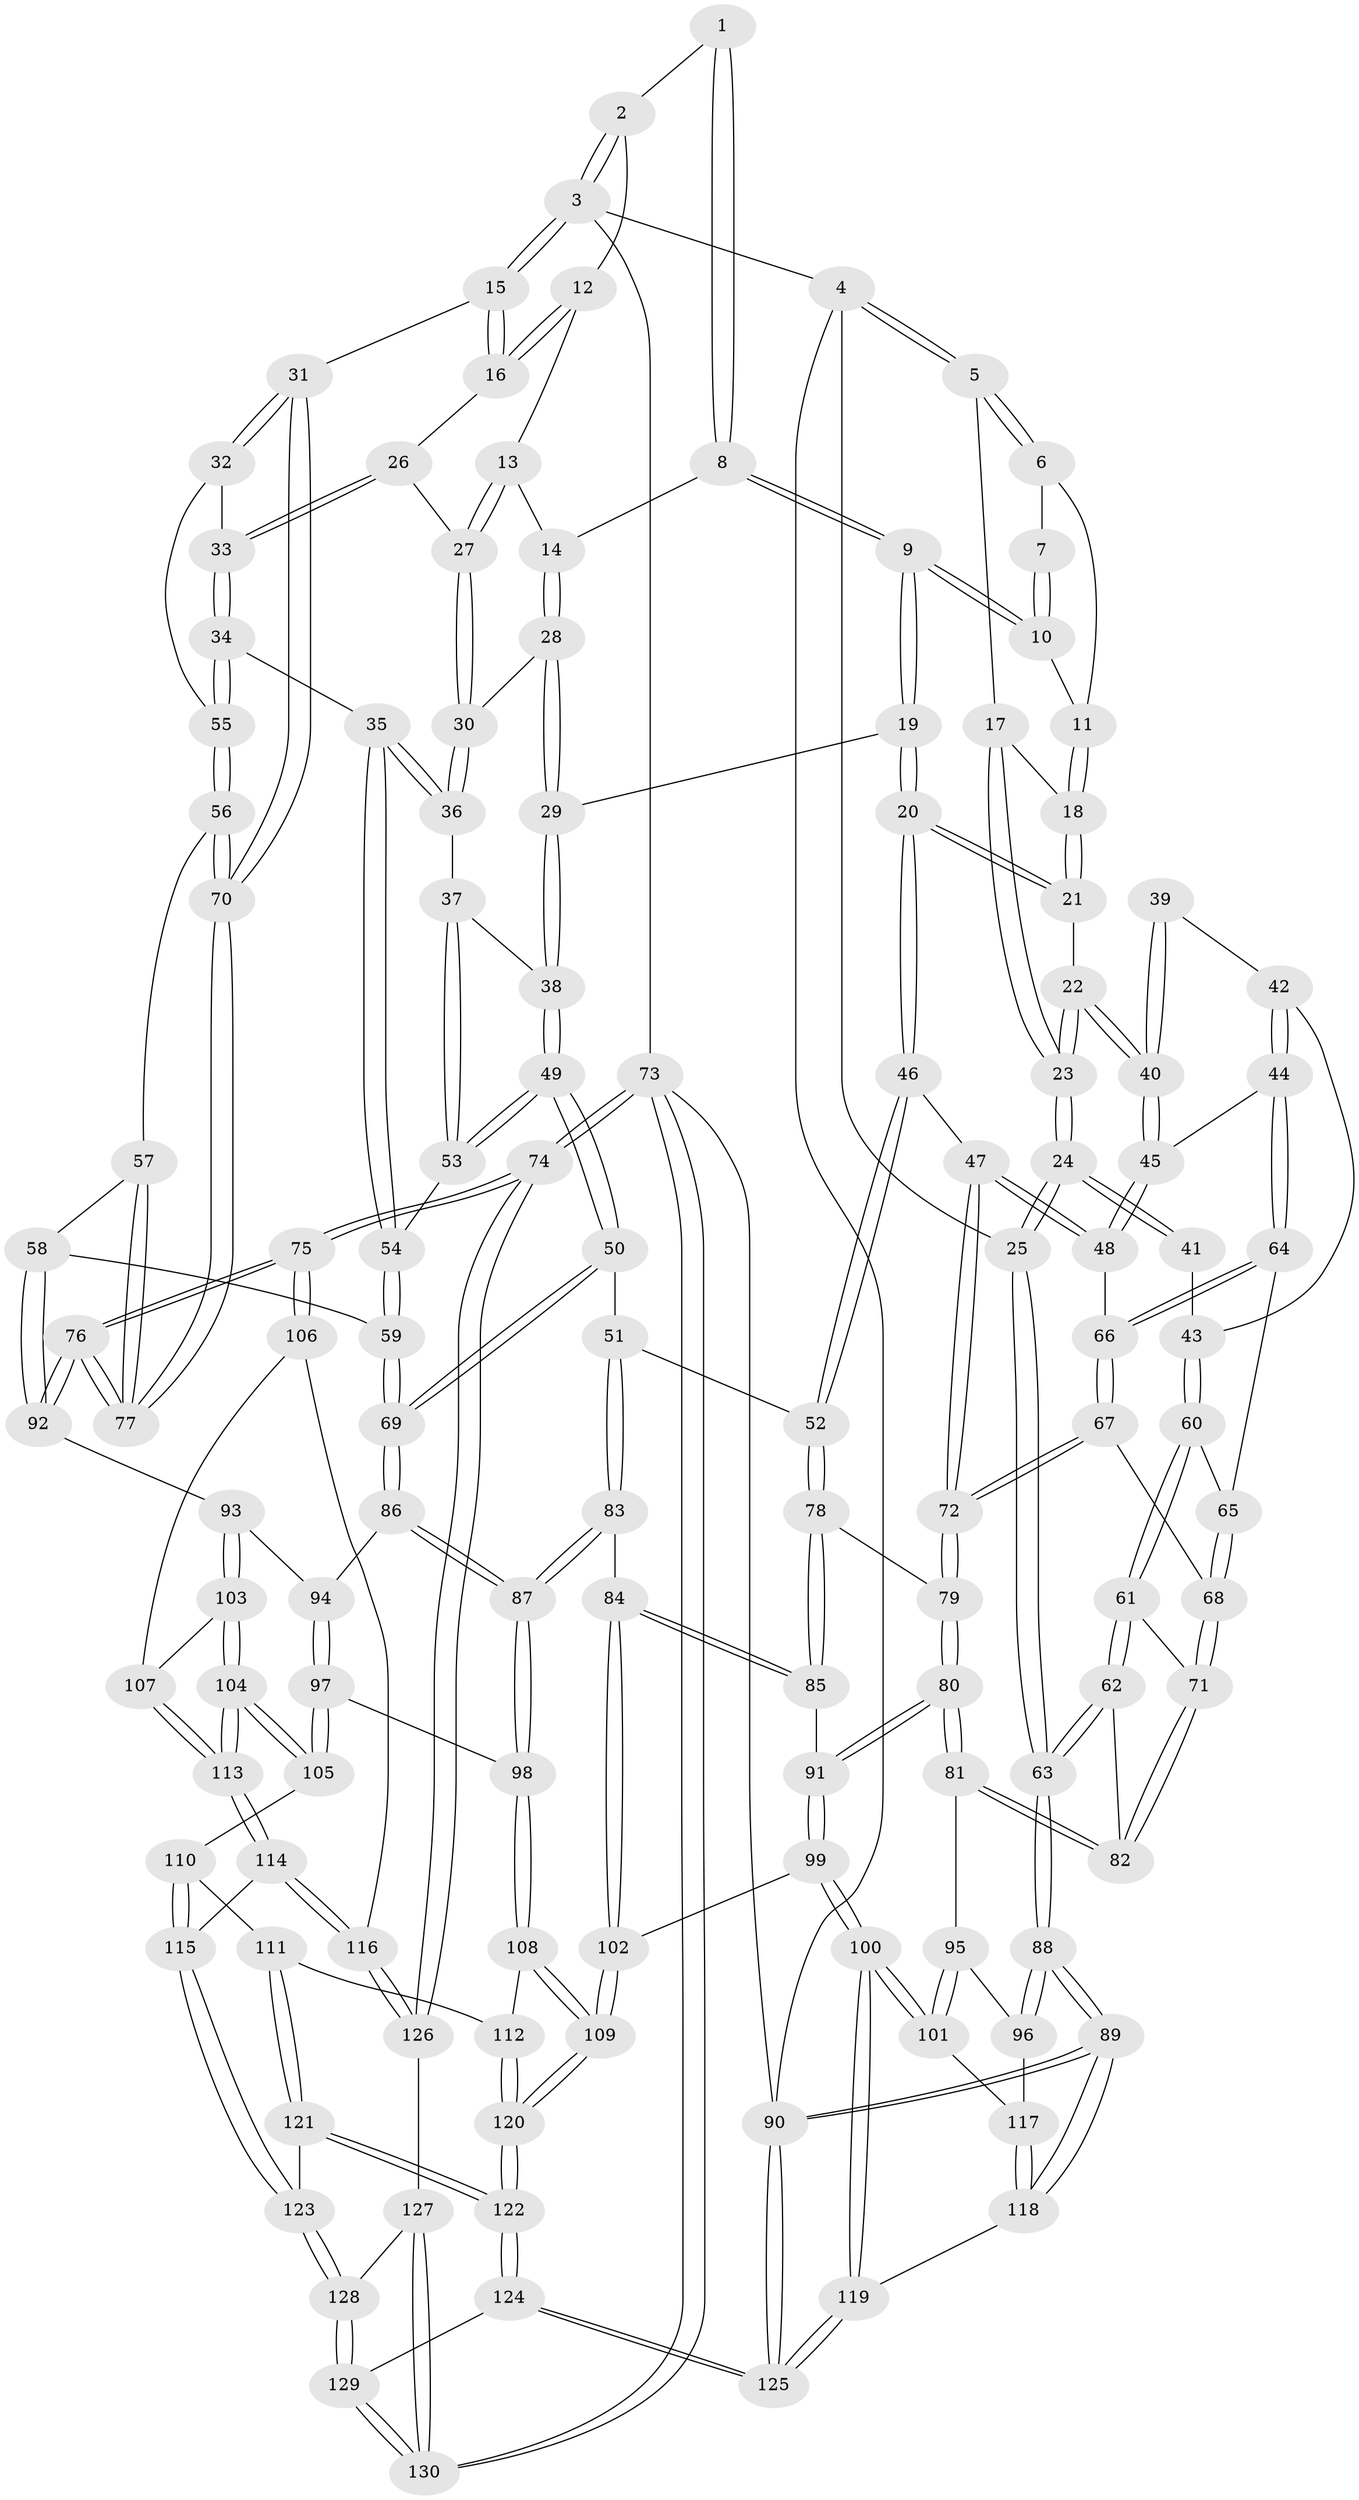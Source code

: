 // Generated by graph-tools (version 1.1) at 2025/03/03/09/25 03:03:13]
// undirected, 130 vertices, 322 edges
graph export_dot {
graph [start="1"]
  node [color=gray90,style=filled];
  1 [pos="+0.6574266622702745+0"];
  2 [pos="+0.7741435534742568+0"];
  3 [pos="+1+0"];
  4 [pos="+0+0"];
  5 [pos="+0+0"];
  6 [pos="+0.37284649277213383+0"];
  7 [pos="+0.5065689170305612+0"];
  8 [pos="+0.6243630099283726+0.1103046783387902"];
  9 [pos="+0.5610059097857424+0.12258996893023909"];
  10 [pos="+0.5182773785260374+0.05753698822564696"];
  11 [pos="+0.3632427117088637+0.06629921069339292"];
  12 [pos="+0.7194529461933181+0.07624118710735457"];
  13 [pos="+0.670014545879374+0.11759985118382514"];
  14 [pos="+0.6470242346739512+0.11839236147638811"];
  15 [pos="+1+0"];
  16 [pos="+0.9134861610341515+0.09188389989456537"];
  17 [pos="+0.25849503233176374+0.07824512492057681"];
  18 [pos="+0.36006427876898367+0.07335170328012917"];
  19 [pos="+0.4822635507088676+0.23479199940153564"];
  20 [pos="+0.4778031793040145+0.23687487258050224"];
  21 [pos="+0.38546274396793434+0.1912749988226997"];
  22 [pos="+0.25780894749560845+0.24734828187046562"];
  23 [pos="+0.2173671225376355+0.13955984600686164"];
  24 [pos="+0+0.009541740586059628"];
  25 [pos="+0+0"];
  26 [pos="+0.8016151432718777+0.19526011920254013"];
  27 [pos="+0.7759389718042432+0.20350121959575806"];
  28 [pos="+0.6576524159269301+0.24782133222102448"];
  29 [pos="+0.6027528863771117+0.2799569028841412"];
  30 [pos="+0.7380117762528605+0.2661189582733994"];
  31 [pos="+1+0"];
  32 [pos="+1+0.11935201790597012"];
  33 [pos="+0.8580169904740453+0.28384952972790456"];
  34 [pos="+0.8519620418134543+0.3405422866051299"];
  35 [pos="+0.752519852426894+0.31857761386321876"];
  36 [pos="+0.7435214647419679+0.3080667525785998"];
  37 [pos="+0.7088764544955415+0.3252656394678702"];
  38 [pos="+0.6195614840437831+0.31983027634650973"];
  39 [pos="+0.06471564387608368+0.22056424954024423"];
  40 [pos="+0.2475817017531274+0.2629449882159514"];
  41 [pos="+0.011876306009180645+0.19600268447137761"];
  42 [pos="+0.12782925632769146+0.3282208517322722"];
  43 [pos="+0.08602742838892058+0.37041812790007766"];
  44 [pos="+0.22756210875984273+0.3404080089811105"];
  45 [pos="+0.24699633709688187+0.3148434268334529"];
  46 [pos="+0.44933428212645726+0.4015453923484418"];
  47 [pos="+0.43751456228441277+0.4028303927663834"];
  48 [pos="+0.35997133898599476+0.3827013064837937"];
  49 [pos="+0.6148910102468247+0.41077293545775534"];
  50 [pos="+0.6083204808837992+0.4192239764363048"];
  51 [pos="+0.5285404819990182+0.44296247312990467"];
  52 [pos="+0.4615550318488051+0.4148586295751246"];
  53 [pos="+0.6605908763095437+0.3972933021802964"];
  54 [pos="+0.7457087327498317+0.41347935543856806"];
  55 [pos="+0.8855959556677421+0.38299685730452976"];
  56 [pos="+0.8900480732345855+0.43059301319841364"];
  57 [pos="+0.8628505906414501+0.49312670401579334"];
  58 [pos="+0.8556456616711342+0.49916212881954086"];
  59 [pos="+0.7951380516739274+0.4962396328625999"];
  60 [pos="+0.08215363878610778+0.41200903018444524"];
  61 [pos="+0.08083571144464657+0.41348982786138155"];
  62 [pos="+0+0.4643853980712726"];
  63 [pos="+0+0.46602837314786955"];
  64 [pos="+0.21453834582673567+0.3748104615253164"];
  65 [pos="+0.20154417497158653+0.38693938493192176"];
  66 [pos="+0.2731609780812772+0.4592803379690187"];
  67 [pos="+0.2762076811350887+0.48892713518709613"];
  68 [pos="+0.18080496811785032+0.488413298054972"];
  69 [pos="+0.7153246076539601+0.5355025403853557"];
  70 [pos="+1+0.36933488397639685"];
  71 [pos="+0.14805309214454865+0.5216278464164201"];
  72 [pos="+0.30292658555653784+0.5241035242061186"];
  73 [pos="+1+1"];
  74 [pos="+1+1"];
  75 [pos="+1+0.7115434320958487"];
  76 [pos="+1+0.6759603575542015"];
  77 [pos="+1+0.597027932117774"];
  78 [pos="+0.4263646112114512+0.5523558078376751"];
  79 [pos="+0.303062006101071+0.5347946521287038"];
  80 [pos="+0.26943190923521293+0.6235041706987"];
  81 [pos="+0.15740361992260163+0.6090119727320913"];
  82 [pos="+0.14171314651373706+0.5530967442220935"];
  83 [pos="+0.5839856100979042+0.6357543814931906"];
  84 [pos="+0.4885236043703744+0.6498946545038096"];
  85 [pos="+0.4353892769800482+0.5874521270812492"];
  86 [pos="+0.68283231048624+0.5840909589083849"];
  87 [pos="+0.6214231554743693+0.6513778186354654"];
  88 [pos="+0+0.6747076187727905"];
  89 [pos="+0+0.9303733816238824"];
  90 [pos="+0+1"];
  91 [pos="+0.2722739565542662+0.6269241970989013"];
  92 [pos="+0.8764527325618644+0.6291006717055754"];
  93 [pos="+0.868132830508498+0.6463771581793936"];
  94 [pos="+0.8314554778093074+0.6540757030010985"];
  95 [pos="+0.13985371528711327+0.6270763407496901"];
  96 [pos="+0+0.6846702131055845"];
  97 [pos="+0.7337328604924228+0.7000037949522744"];
  98 [pos="+0.6281100510968196+0.6663912315631825"];
  99 [pos="+0.33551802423425386+0.7638893109231709"];
  100 [pos="+0.23238238699455774+0.8176114341111496"];
  101 [pos="+0.149974144757163+0.7825929463378761"];
  102 [pos="+0.371601756016957+0.7751218991550898"];
  103 [pos="+0.8720631057585811+0.6791216535056334"];
  104 [pos="+0.8536308521560821+0.7949034462594726"];
  105 [pos="+0.7842383330781016+0.7676961356388204"];
  106 [pos="+1+0.7484541347007883"];
  107 [pos="+1+0.7509422001149524"];
  108 [pos="+0.6245776188468124+0.7144274068262967"];
  109 [pos="+0.41250418811371403+0.8341384341833898"];
  110 [pos="+0.7332700228554326+0.7994948729197633"];
  111 [pos="+0.6415048967392887+0.7961359792193511"];
  112 [pos="+0.6315388778882592+0.7805331198107439"];
  113 [pos="+0.857355080594558+0.8022406915422615"];
  114 [pos="+0.8581747621726736+0.8356476786545004"];
  115 [pos="+0.7572586473228825+0.8742490975196315"];
  116 [pos="+0.8911442422389568+0.8893404097786509"];
  117 [pos="+0.10411967329749809+0.7971649329767481"];
  118 [pos="+0.06872790532691145+0.8792356601277559"];
  119 [pos="+0.18829857090634664+1"];
  120 [pos="+0.44164309243151767+0.8943480848314712"];
  121 [pos="+0.651717333253356+0.8440701010429503"];
  122 [pos="+0.4543790268550538+0.981569671463195"];
  123 [pos="+0.7022775752552097+0.920874766097601"];
  124 [pos="+0.45248115978392556+1"];
  125 [pos="+0.2273693681710756+1"];
  126 [pos="+0.8934476631246772+0.8944938390980829"];
  127 [pos="+0.817636287811086+0.9738166828020125"];
  128 [pos="+0.7021097262088202+0.9244365006680957"];
  129 [pos="+0.5358045356380339+1"];
  130 [pos="+0.8322281523710513+1"];
  1 -- 2;
  1 -- 8;
  1 -- 8;
  2 -- 3;
  2 -- 3;
  2 -- 12;
  3 -- 4;
  3 -- 15;
  3 -- 15;
  3 -- 73;
  4 -- 5;
  4 -- 5;
  4 -- 25;
  4 -- 90;
  5 -- 6;
  5 -- 6;
  5 -- 17;
  6 -- 7;
  6 -- 11;
  7 -- 10;
  7 -- 10;
  8 -- 9;
  8 -- 9;
  8 -- 14;
  9 -- 10;
  9 -- 10;
  9 -- 19;
  9 -- 19;
  10 -- 11;
  11 -- 18;
  11 -- 18;
  12 -- 13;
  12 -- 16;
  12 -- 16;
  13 -- 14;
  13 -- 27;
  13 -- 27;
  14 -- 28;
  14 -- 28;
  15 -- 16;
  15 -- 16;
  15 -- 31;
  16 -- 26;
  17 -- 18;
  17 -- 23;
  17 -- 23;
  18 -- 21;
  18 -- 21;
  19 -- 20;
  19 -- 20;
  19 -- 29;
  20 -- 21;
  20 -- 21;
  20 -- 46;
  20 -- 46;
  21 -- 22;
  22 -- 23;
  22 -- 23;
  22 -- 40;
  22 -- 40;
  23 -- 24;
  23 -- 24;
  24 -- 25;
  24 -- 25;
  24 -- 41;
  24 -- 41;
  25 -- 63;
  25 -- 63;
  26 -- 27;
  26 -- 33;
  26 -- 33;
  27 -- 30;
  27 -- 30;
  28 -- 29;
  28 -- 29;
  28 -- 30;
  29 -- 38;
  29 -- 38;
  30 -- 36;
  30 -- 36;
  31 -- 32;
  31 -- 32;
  31 -- 70;
  31 -- 70;
  32 -- 33;
  32 -- 55;
  33 -- 34;
  33 -- 34;
  34 -- 35;
  34 -- 55;
  34 -- 55;
  35 -- 36;
  35 -- 36;
  35 -- 54;
  35 -- 54;
  36 -- 37;
  37 -- 38;
  37 -- 53;
  37 -- 53;
  38 -- 49;
  38 -- 49;
  39 -- 40;
  39 -- 40;
  39 -- 42;
  40 -- 45;
  40 -- 45;
  41 -- 43;
  42 -- 43;
  42 -- 44;
  42 -- 44;
  43 -- 60;
  43 -- 60;
  44 -- 45;
  44 -- 64;
  44 -- 64;
  45 -- 48;
  45 -- 48;
  46 -- 47;
  46 -- 52;
  46 -- 52;
  47 -- 48;
  47 -- 48;
  47 -- 72;
  47 -- 72;
  48 -- 66;
  49 -- 50;
  49 -- 50;
  49 -- 53;
  49 -- 53;
  50 -- 51;
  50 -- 69;
  50 -- 69;
  51 -- 52;
  51 -- 83;
  51 -- 83;
  52 -- 78;
  52 -- 78;
  53 -- 54;
  54 -- 59;
  54 -- 59;
  55 -- 56;
  55 -- 56;
  56 -- 57;
  56 -- 70;
  56 -- 70;
  57 -- 58;
  57 -- 77;
  57 -- 77;
  58 -- 59;
  58 -- 92;
  58 -- 92;
  59 -- 69;
  59 -- 69;
  60 -- 61;
  60 -- 61;
  60 -- 65;
  61 -- 62;
  61 -- 62;
  61 -- 71;
  62 -- 63;
  62 -- 63;
  62 -- 82;
  63 -- 88;
  63 -- 88;
  64 -- 65;
  64 -- 66;
  64 -- 66;
  65 -- 68;
  65 -- 68;
  66 -- 67;
  66 -- 67;
  67 -- 68;
  67 -- 72;
  67 -- 72;
  68 -- 71;
  68 -- 71;
  69 -- 86;
  69 -- 86;
  70 -- 77;
  70 -- 77;
  71 -- 82;
  71 -- 82;
  72 -- 79;
  72 -- 79;
  73 -- 74;
  73 -- 74;
  73 -- 130;
  73 -- 130;
  73 -- 90;
  74 -- 75;
  74 -- 75;
  74 -- 126;
  74 -- 126;
  75 -- 76;
  75 -- 76;
  75 -- 106;
  75 -- 106;
  76 -- 77;
  76 -- 77;
  76 -- 92;
  76 -- 92;
  78 -- 79;
  78 -- 85;
  78 -- 85;
  79 -- 80;
  79 -- 80;
  80 -- 81;
  80 -- 81;
  80 -- 91;
  80 -- 91;
  81 -- 82;
  81 -- 82;
  81 -- 95;
  83 -- 84;
  83 -- 87;
  83 -- 87;
  84 -- 85;
  84 -- 85;
  84 -- 102;
  84 -- 102;
  85 -- 91;
  86 -- 87;
  86 -- 87;
  86 -- 94;
  87 -- 98;
  87 -- 98;
  88 -- 89;
  88 -- 89;
  88 -- 96;
  88 -- 96;
  89 -- 90;
  89 -- 90;
  89 -- 118;
  89 -- 118;
  90 -- 125;
  90 -- 125;
  91 -- 99;
  91 -- 99;
  92 -- 93;
  93 -- 94;
  93 -- 103;
  93 -- 103;
  94 -- 97;
  94 -- 97;
  95 -- 96;
  95 -- 101;
  95 -- 101;
  96 -- 117;
  97 -- 98;
  97 -- 105;
  97 -- 105;
  98 -- 108;
  98 -- 108;
  99 -- 100;
  99 -- 100;
  99 -- 102;
  100 -- 101;
  100 -- 101;
  100 -- 119;
  100 -- 119;
  101 -- 117;
  102 -- 109;
  102 -- 109;
  103 -- 104;
  103 -- 104;
  103 -- 107;
  104 -- 105;
  104 -- 105;
  104 -- 113;
  104 -- 113;
  105 -- 110;
  106 -- 107;
  106 -- 116;
  107 -- 113;
  107 -- 113;
  108 -- 109;
  108 -- 109;
  108 -- 112;
  109 -- 120;
  109 -- 120;
  110 -- 111;
  110 -- 115;
  110 -- 115;
  111 -- 112;
  111 -- 121;
  111 -- 121;
  112 -- 120;
  112 -- 120;
  113 -- 114;
  113 -- 114;
  114 -- 115;
  114 -- 116;
  114 -- 116;
  115 -- 123;
  115 -- 123;
  116 -- 126;
  116 -- 126;
  117 -- 118;
  117 -- 118;
  118 -- 119;
  119 -- 125;
  119 -- 125;
  120 -- 122;
  120 -- 122;
  121 -- 122;
  121 -- 122;
  121 -- 123;
  122 -- 124;
  122 -- 124;
  123 -- 128;
  123 -- 128;
  124 -- 125;
  124 -- 125;
  124 -- 129;
  126 -- 127;
  127 -- 128;
  127 -- 130;
  127 -- 130;
  128 -- 129;
  128 -- 129;
  129 -- 130;
  129 -- 130;
}
